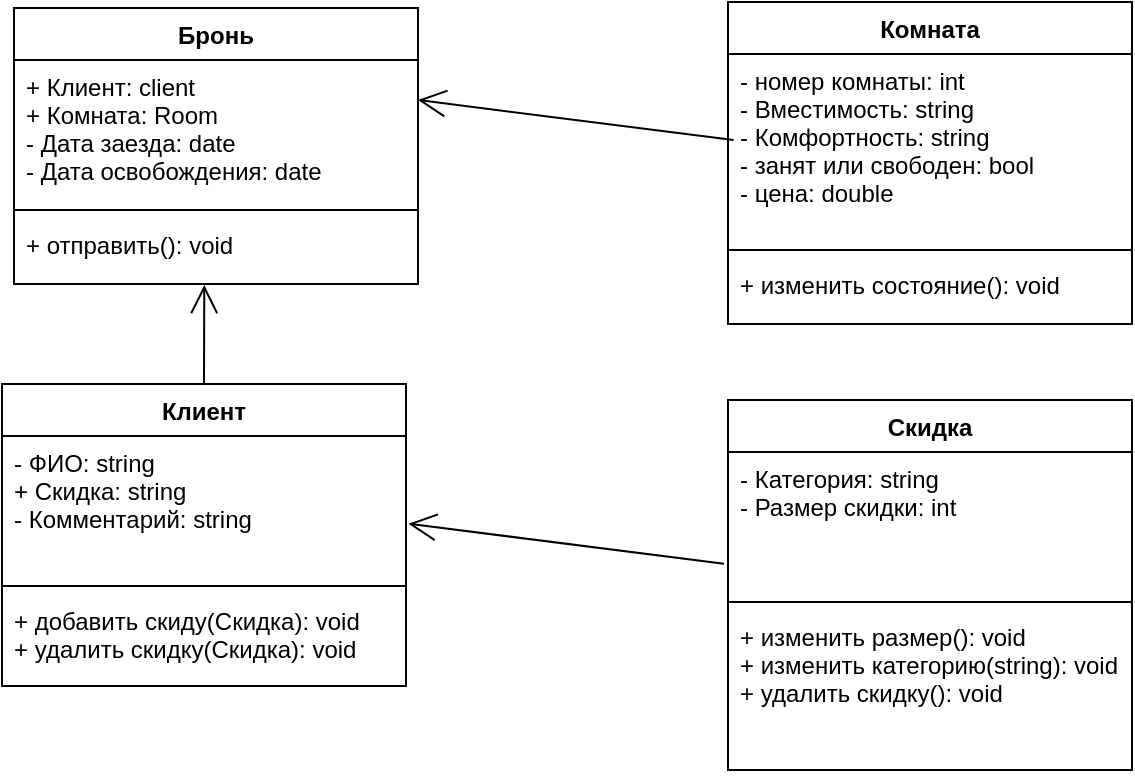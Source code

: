 <mxfile version="17.4.5" type="device"><diagram id="AP_d-JePNKQkmfAGKufM" name="Page-1"><mxGraphModel dx="981" dy="532" grid="0" gridSize="10" guides="1" tooltips="1" connect="1" arrows="1" fold="1" page="1" pageScale="1" pageWidth="827" pageHeight="1169" math="0" shadow="0"><root><mxCell id="0"/><mxCell id="1" parent="0"/><mxCell id="pcjOlJ8uv7zs6Crzjqd9-1" value="Бронь" style="swimlane;fontStyle=1;align=center;verticalAlign=top;childLayout=stackLayout;horizontal=1;startSize=26;horizontalStack=0;resizeParent=1;resizeParentMax=0;resizeLast=0;collapsible=1;marginBottom=0;" vertex="1" parent="1"><mxGeometry x="46" y="46" width="202" height="138" as="geometry"/></mxCell><mxCell id="pcjOlJ8uv7zs6Crzjqd9-2" value="+ Клиент: client&#10;+ Комната: Room&#10;- Дата заезда: date&#10;- Дата освобождения: date" style="text;strokeColor=none;fillColor=none;align=left;verticalAlign=top;spacingLeft=4;spacingRight=4;overflow=hidden;rotatable=0;points=[[0,0.5],[1,0.5]];portConstraint=eastwest;" vertex="1" parent="pcjOlJ8uv7zs6Crzjqd9-1"><mxGeometry y="26" width="202" height="71" as="geometry"/></mxCell><mxCell id="pcjOlJ8uv7zs6Crzjqd9-3" value="" style="line;strokeWidth=1;fillColor=none;align=left;verticalAlign=middle;spacingTop=-1;spacingLeft=3;spacingRight=3;rotatable=0;labelPosition=right;points=[];portConstraint=eastwest;" vertex="1" parent="pcjOlJ8uv7zs6Crzjqd9-1"><mxGeometry y="97" width="202" height="8" as="geometry"/></mxCell><mxCell id="pcjOlJ8uv7zs6Crzjqd9-4" value="+ отправить(): void&#10;" style="text;strokeColor=none;fillColor=none;align=left;verticalAlign=top;spacingLeft=4;spacingRight=4;overflow=hidden;rotatable=0;points=[[0,0.5],[1,0.5]];portConstraint=eastwest;" vertex="1" parent="pcjOlJ8uv7zs6Crzjqd9-1"><mxGeometry y="105" width="202" height="33" as="geometry"/></mxCell><mxCell id="pcjOlJ8uv7zs6Crzjqd9-5" value="Комната" style="swimlane;fontStyle=1;align=center;verticalAlign=top;childLayout=stackLayout;horizontal=1;startSize=26;horizontalStack=0;resizeParent=1;resizeParentMax=0;resizeLast=0;collapsible=1;marginBottom=0;" vertex="1" parent="1"><mxGeometry x="403" y="43" width="202" height="161" as="geometry"/></mxCell><mxCell id="pcjOlJ8uv7zs6Crzjqd9-6" value="- номер комнаты: int&#10;- Вместимость: string&#10;- Комфортность: string&#10;- занят или свободен: bool&#10;- цена: double" style="text;strokeColor=none;fillColor=none;align=left;verticalAlign=top;spacingLeft=4;spacingRight=4;overflow=hidden;rotatable=0;points=[[0,0.5],[1,0.5]];portConstraint=eastwest;" vertex="1" parent="pcjOlJ8uv7zs6Crzjqd9-5"><mxGeometry y="26" width="202" height="94" as="geometry"/></mxCell><mxCell id="pcjOlJ8uv7zs6Crzjqd9-7" value="" style="line;strokeWidth=1;fillColor=none;align=left;verticalAlign=middle;spacingTop=-1;spacingLeft=3;spacingRight=3;rotatable=0;labelPosition=right;points=[];portConstraint=eastwest;" vertex="1" parent="pcjOlJ8uv7zs6Crzjqd9-5"><mxGeometry y="120" width="202" height="8" as="geometry"/></mxCell><mxCell id="pcjOlJ8uv7zs6Crzjqd9-8" value="+ изменить состояние(): void&#10;" style="text;strokeColor=none;fillColor=none;align=left;verticalAlign=top;spacingLeft=4;spacingRight=4;overflow=hidden;rotatable=0;points=[[0,0.5],[1,0.5]];portConstraint=eastwest;" vertex="1" parent="pcjOlJ8uv7zs6Crzjqd9-5"><mxGeometry y="128" width="202" height="33" as="geometry"/></mxCell><mxCell id="pcjOlJ8uv7zs6Crzjqd9-9" value="Клиент" style="swimlane;fontStyle=1;align=center;verticalAlign=top;childLayout=stackLayout;horizontal=1;startSize=26;horizontalStack=0;resizeParent=1;resizeParentMax=0;resizeLast=0;collapsible=1;marginBottom=0;" vertex="1" parent="1"><mxGeometry x="40" y="234" width="202" height="151" as="geometry"/></mxCell><mxCell id="pcjOlJ8uv7zs6Crzjqd9-10" value="- ФИО: string&#10;+ Скидка: string&#10;- Комментарий: string&#10;" style="text;strokeColor=none;fillColor=none;align=left;verticalAlign=top;spacingLeft=4;spacingRight=4;overflow=hidden;rotatable=0;points=[[0,0.5],[1,0.5]];portConstraint=eastwest;" vertex="1" parent="pcjOlJ8uv7zs6Crzjqd9-9"><mxGeometry y="26" width="202" height="71" as="geometry"/></mxCell><mxCell id="pcjOlJ8uv7zs6Crzjqd9-11" value="" style="line;strokeWidth=1;fillColor=none;align=left;verticalAlign=middle;spacingTop=-1;spacingLeft=3;spacingRight=3;rotatable=0;labelPosition=right;points=[];portConstraint=eastwest;" vertex="1" parent="pcjOlJ8uv7zs6Crzjqd9-9"><mxGeometry y="97" width="202" height="8" as="geometry"/></mxCell><mxCell id="pcjOlJ8uv7zs6Crzjqd9-12" value="+ добавить скиду(Скидка): void&#10;+ удалить скидку(Скидка): void" style="text;strokeColor=none;fillColor=none;align=left;verticalAlign=top;spacingLeft=4;spacingRight=4;overflow=hidden;rotatable=0;points=[[0,0.5],[1,0.5]];portConstraint=eastwest;" vertex="1" parent="pcjOlJ8uv7zs6Crzjqd9-9"><mxGeometry y="105" width="202" height="46" as="geometry"/></mxCell><mxCell id="pcjOlJ8uv7zs6Crzjqd9-13" value="Скидка" style="swimlane;fontStyle=1;align=center;verticalAlign=top;childLayout=stackLayout;horizontal=1;startSize=26;horizontalStack=0;resizeParent=1;resizeParentMax=0;resizeLast=0;collapsible=1;marginBottom=0;" vertex="1" parent="1"><mxGeometry x="403" y="242" width="202" height="185" as="geometry"/></mxCell><mxCell id="pcjOlJ8uv7zs6Crzjqd9-14" value="- Категория: string&#10;- Размер скидки: int&#10;&#10;" style="text;strokeColor=none;fillColor=none;align=left;verticalAlign=top;spacingLeft=4;spacingRight=4;overflow=hidden;rotatable=0;points=[[0,0.5],[1,0.5]];portConstraint=eastwest;" vertex="1" parent="pcjOlJ8uv7zs6Crzjqd9-13"><mxGeometry y="26" width="202" height="71" as="geometry"/></mxCell><mxCell id="pcjOlJ8uv7zs6Crzjqd9-15" value="" style="line;strokeWidth=1;fillColor=none;align=left;verticalAlign=middle;spacingTop=-1;spacingLeft=3;spacingRight=3;rotatable=0;labelPosition=right;points=[];portConstraint=eastwest;" vertex="1" parent="pcjOlJ8uv7zs6Crzjqd9-13"><mxGeometry y="97" width="202" height="8" as="geometry"/></mxCell><mxCell id="pcjOlJ8uv7zs6Crzjqd9-16" value="+ изменить размер(): void&#10;+ изменить категорию(string): void&#10;+ удалить скидку(): void" style="text;strokeColor=none;fillColor=none;align=left;verticalAlign=top;spacingLeft=4;spacingRight=4;overflow=hidden;rotatable=0;points=[[0,0.5],[1,0.5]];portConstraint=eastwest;" vertex="1" parent="pcjOlJ8uv7zs6Crzjqd9-13"><mxGeometry y="105" width="202" height="80" as="geometry"/></mxCell><mxCell id="pcjOlJ8uv7zs6Crzjqd9-17" value="" style="endArrow=open;endFill=1;endSize=12;html=1;rounded=0;entryX=0.471;entryY=1.017;entryDx=0;entryDy=0;entryPerimeter=0;exitX=0.5;exitY=0;exitDx=0;exitDy=0;" edge="1" parent="1" source="pcjOlJ8uv7zs6Crzjqd9-9" target="pcjOlJ8uv7zs6Crzjqd9-4"><mxGeometry width="160" relative="1" as="geometry"><mxPoint x="88" y="398" as="sourcePoint"/><mxPoint x="248" y="398" as="targetPoint"/></mxGeometry></mxCell><mxCell id="pcjOlJ8uv7zs6Crzjqd9-18" value="" style="endArrow=open;endFill=1;endSize=12;html=1;rounded=0;entryX=1.006;entryY=0.618;entryDx=0;entryDy=0;entryPerimeter=0;exitX=-0.01;exitY=0.787;exitDx=0;exitDy=0;exitPerimeter=0;" edge="1" parent="1" source="pcjOlJ8uv7zs6Crzjqd9-14" target="pcjOlJ8uv7zs6Crzjqd9-10"><mxGeometry width="160" relative="1" as="geometry"><mxPoint x="295" y="418" as="sourcePoint"/><mxPoint x="341" y="331" as="targetPoint"/></mxGeometry></mxCell><mxCell id="pcjOlJ8uv7zs6Crzjqd9-19" value="" style="endArrow=open;endFill=1;endSize=12;html=1;rounded=0;entryX=1.006;entryY=0.618;entryDx=0;entryDy=0;entryPerimeter=0;exitX=-0.01;exitY=0.787;exitDx=0;exitDy=0;exitPerimeter=0;" edge="1" parent="1"><mxGeometry width="160" relative="1" as="geometry"><mxPoint x="405.77" y="111.997" as="sourcePoint"/><mxPoint x="248.002" y="91.998" as="targetPoint"/></mxGeometry></mxCell></root></mxGraphModel></diagram></mxfile>